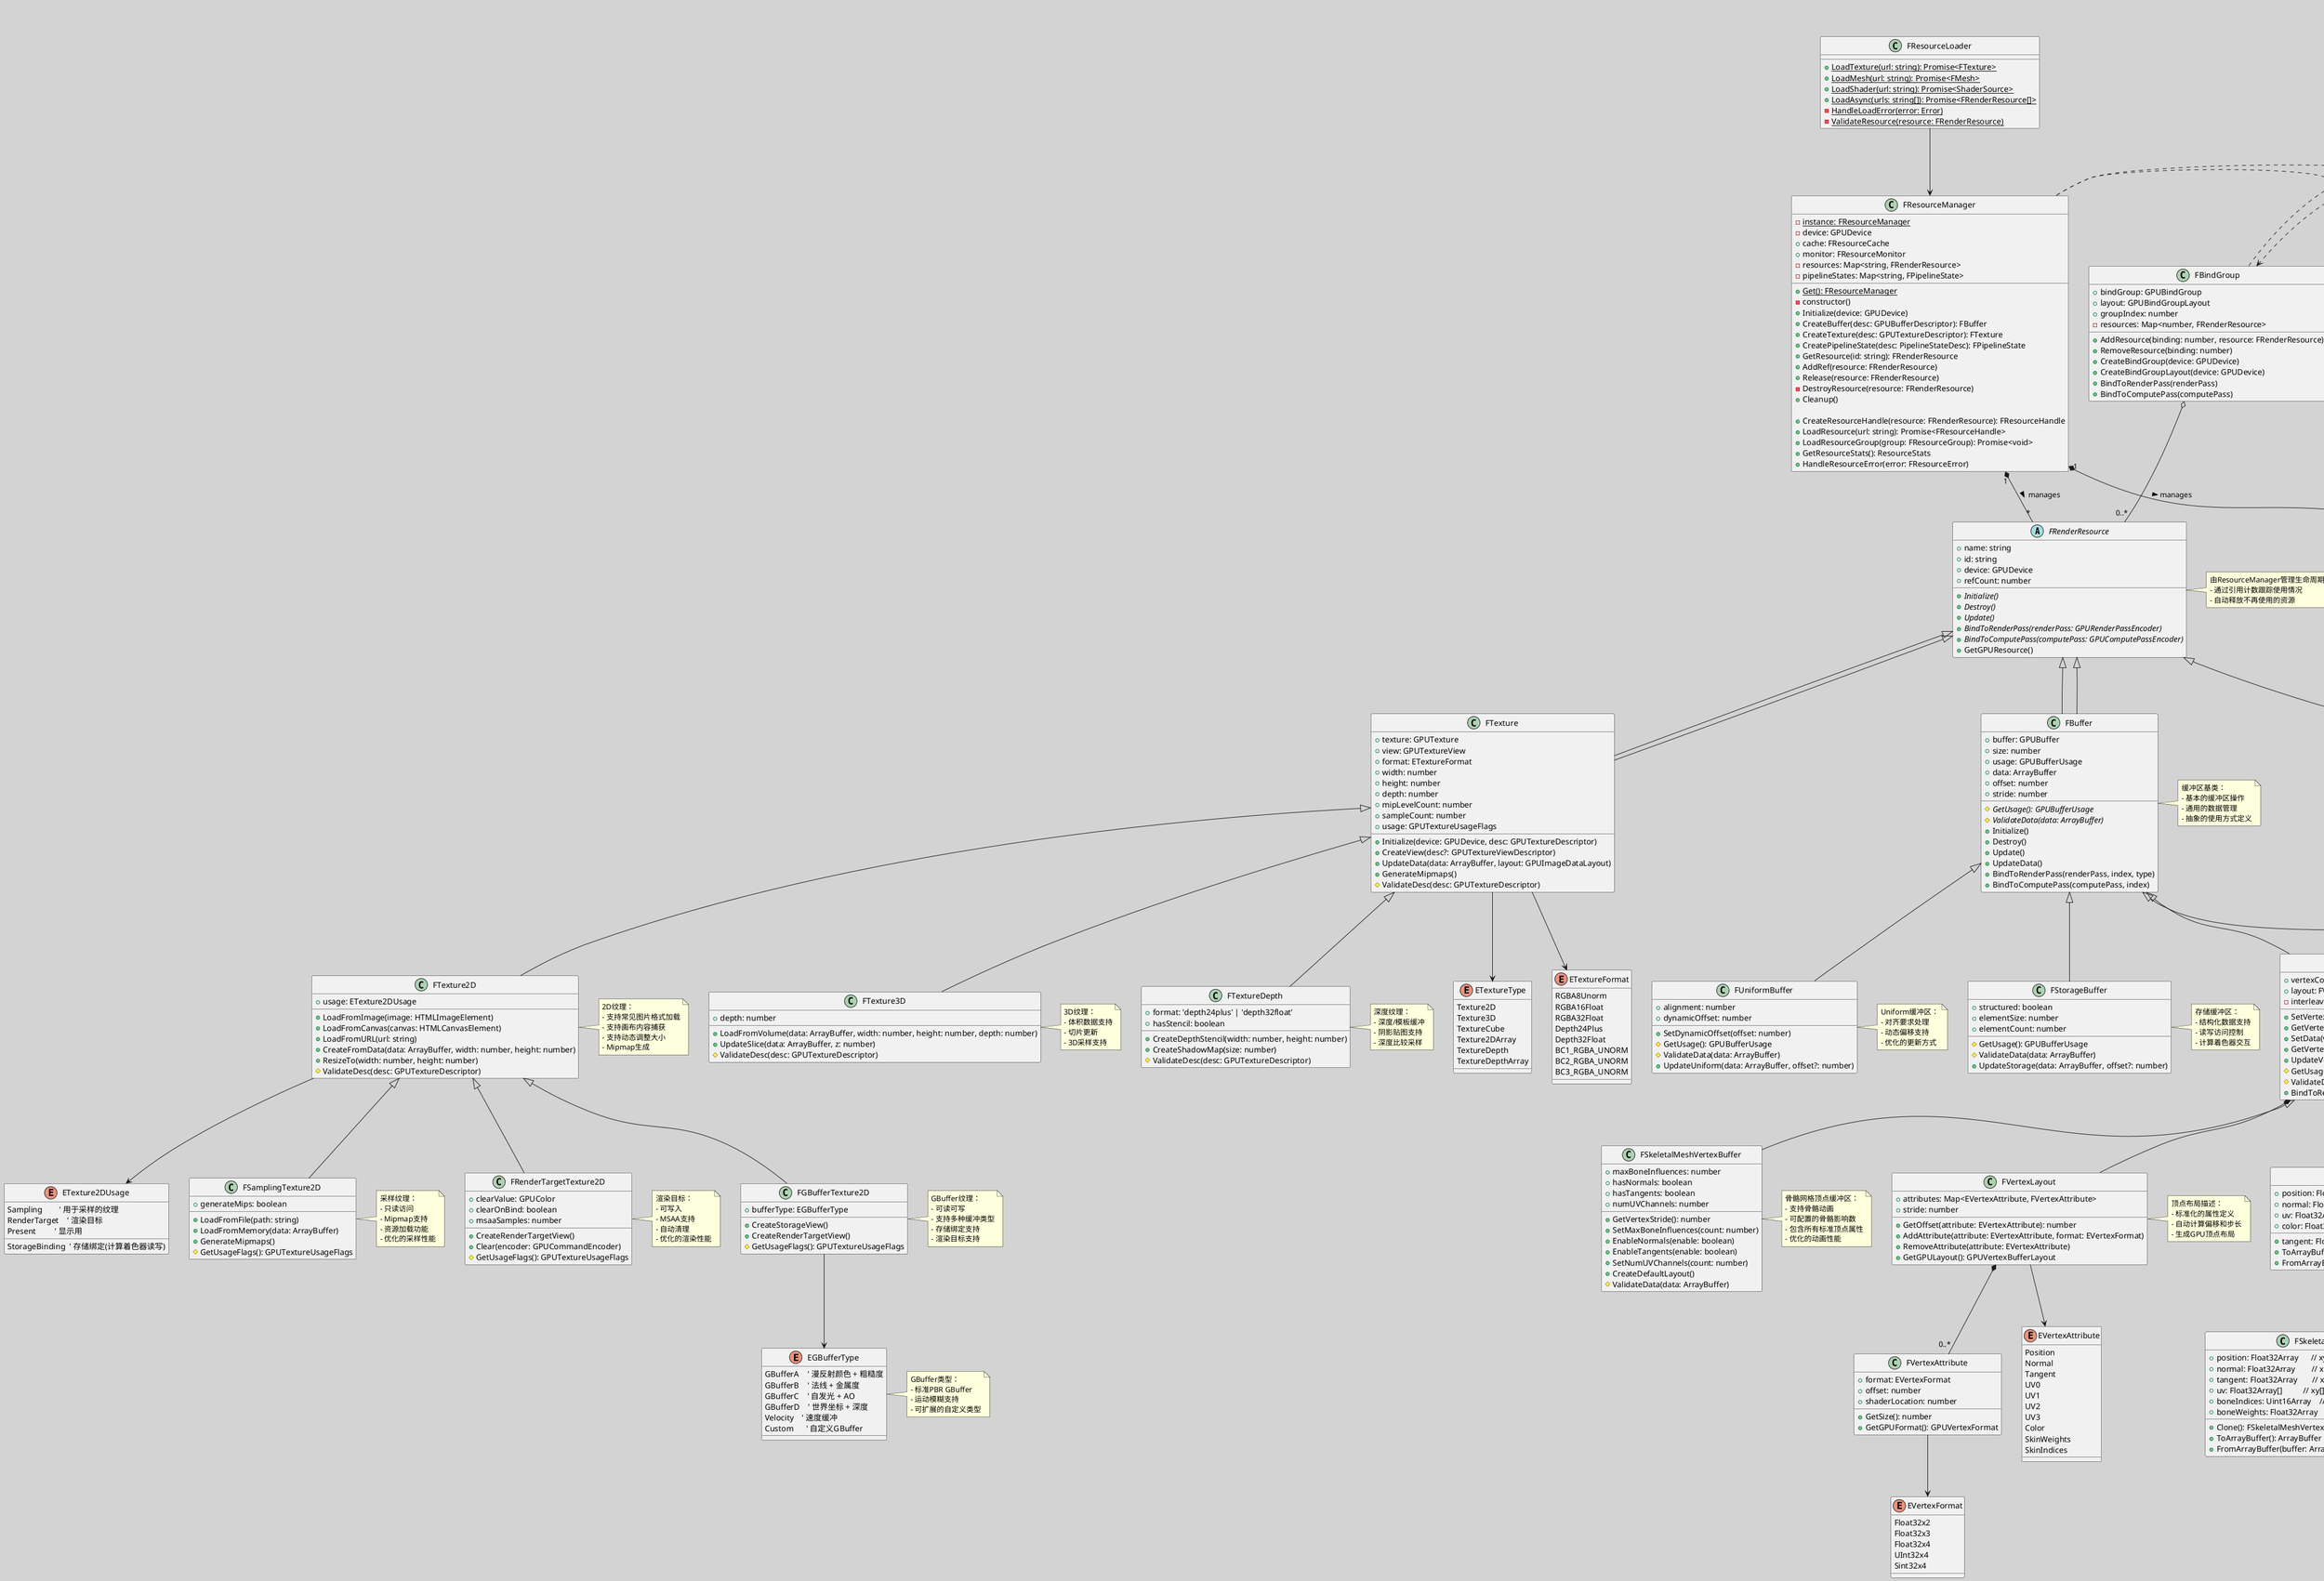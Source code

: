 @startuml Resources
skinparam backgroundColor LightGray
' GPU资源基类
abstract class FRenderResource {
    + name: string
    + id: string
    + device: GPUDevice
    + refCount: number
    + {abstract} Initialize()
    + {abstract} Destroy()
    + {abstract} Update()
    + {abstract} BindToRenderPass(renderPass: GPURenderPassEncoder)
    + {abstract} BindToComputePass(computePass: GPUComputePassEncoder)
    + GetGPUResource()
}

' 资源管理器
class FResourceManager {
    - {static} instance: FResourceManager
    + {static} Get(): FResourceManager
    - device: GPUDevice
    + cache: FResourceCache
    + monitor: FResourceMonitor
    - resources: Map<string, FRenderResource>
    - pipelineStates: Map<string, FPipelineState>
    - constructor()
    + Initialize(device: GPUDevice)
    + CreateBuffer(desc: GPUBufferDescriptor): FBuffer
    + CreateTexture(desc: GPUTextureDescriptor): FTexture
    + CreatePipelineState(desc: PipelineStateDesc): FPipelineState
    + GetResource(id: string): FRenderResource
    + AddRef(resource: FRenderResource)
    + Release(resource: FRenderResource)
    - DestroyResource(resource: FRenderResource)
    + Cleanup()

    + CreateResourceHandle(resource: FRenderResource): FResourceHandle
    + LoadResource(url: string): Promise<FResourceHandle>
    + LoadResourceGroup(group: FResourceGroup): Promise<void>
    + GetResourceStats(): ResourceStats
    + HandleResourceError(error: FResourceError)
}

' 缓冲区资源基类
class FBuffer {
    + buffer: GPUBuffer
    + size: number
    + usage: GPUBufferUsage
    + data: ArrayBuffer
    + offset: number
    + stride: number
    # {abstract} GetUsage(): GPUBufferUsage
    # {abstract} ValidateData(data: ArrayBuffer)
    + Initialize()
    + Destroy()
    + Update()
    + UpdateData()
    + BindToRenderPass(renderPass, index, type)
    + BindToComputePass(computePass, index)
}

' 顶点属性枚举
enum EVertexAttribute {
    Position
    Normal
    Tangent
    UV0
    UV1
    UV2
    UV3
    Color
    SkinWeights
    SkinIndices
}

' 顶点格式枚举
enum EVertexFormat {
    Float32x2
    Float32x3
    Float32x4
    UInt32x4
    Sint32x4
}

' 顶点布局描述
class FVertexLayout {
    + attributes: Map<EVertexAttribute, FVertexAttribute>
    + stride: number
    + GetOffset(attribute: EVertexAttribute): number
    + AddAttribute(attribute: EVertexAttribute, format: EVertexFormat)
    + RemoveAttribute(attribute: EVertexAttribute)
    + GetGPULayout(): GPUVertexBufferLayout
}

' 顶点属性描述
class FVertexAttribute {
    + format: EVertexFormat
    + offset: number
    + shaderLocation: number
    + GetSize(): number
    + GetGPUFormat(): GPUVertexFormat
}

' 标准顶点数据
class FStandardVertex {
    + position: Float32Array  // xyz
    + normal: Float32Array    // xyz
    + tangent: Float32Array   // xyzw (w for handedness)
    + uv: Float32Array[]      // xy for each UV set
    + color: Float32Array     // rgba
    + ToArrayBuffer(): ArrayBuffer
    + FromArrayBuffer(buffer: ArrayBuffer, layout: FVertexLayout)
}

' 修改顶点缓冲区类
class FVertexBuffer {
    + vertexCount: number
    + layout: FVertexLayout
    - interleaved: boolean
    + SetVertexLayout(layout: FVertexLayout)
    + GetVertexCount(): number
    + SetData(vertices: FStandardVertex[])
    + GetVertex(index: number): FStandardVertex
    + UpdateVertex(index: number, vertex: FStandardVertex)
    # GetUsage(): GPUBufferUsage
    # ValidateData(data: ArrayBuffer)
    + BindToRenderPass(renderPass, slot: number)
}

' 索引格式枚举
enum EIndexFormat {
    UInt16
    UInt32
}

' 索引缓冲区
class FIndexBuffer {
    + indexCount: number
    - format: EIndexFormat = EIndexFormat.UInt16
    + maxValue: number
    + GetIndexFormat(): EIndexFormat
    + SetIndexFormat(format: EIndexFormat)
    + GetIndexCount(): number
    + SetData(indices: number[] | Uint16Array | Uint32Array)
    + GetIndex(index: number): number
    + UpdateIndex(index: number, value: number)
    # GetUsage(): GPUBufferUsage
    # ValidateData(data: ArrayBuffer)
    # ValidateIndex(value: number)
    + BindToRenderPass(renderPass)
}

' Uniform缓冲区
class FUniformBuffer {
    + alignment: number
    + dynamicOffset: number
    + SetDynamicOffset(offset: number)
    # GetUsage(): GPUBufferUsage
    # ValidateData(data: ArrayBuffer)
    + UpdateUniform(data: ArrayBuffer, offset?: number)
}

' 存储缓冲区
class FStorageBuffer {
    + structured: boolean
    + elementSize: number
    + elementCount: number
    # GetUsage(): GPUBufferUsage
    # ValidateData(data: ArrayBuffer)
    + UpdateStorage(data: ArrayBuffer, offset?: number)
}

' 纹理相关的设计

' 纹理类型枚举
enum ETextureType {
    Texture2D
    Texture3D
    TextureCube
    Texture2DArray
    TextureDepth
    TextureDepthArray
}

' 纹理格式枚举
enum ETextureFormat {
    RGBA8Unorm
    RGBA16Float
    RGBA32Float
    Depth24Plus
    Depth32Float
    BC1_RGBA_UNORM
    BC2_RGBA_UNORM
    BC3_RGBA_UNORM
}

' 纹理基类
class FTexture {
    + texture: GPUTexture
    + view: GPUTextureView
    + format: ETextureFormat
    + width: number
    + height: number
    + depth: number
    + mipLevelCount: number
    + sampleCount: number
    + usage: GPUTextureUsageFlags
    + Initialize(device: GPUDevice, desc: GPUTextureDescriptor)
    + CreateView(desc?: GPUTextureViewDescriptor)
    + UpdateData(data: ArrayBuffer, layout: GPUImageDataLayout)
    + GenerateMipmaps()
    # ValidateDesc(desc: GPUTextureDescriptor)
}

' 2D纹理相关设计

' 2D纹理用途枚举
enum ETexture2DUsage {
    Sampling        ' 用于采样的纹理
    RenderTarget    ' 渲染目标
    StorageBinding  ' 存储绑定(计算着色器读写)
    Present         ' 显示用
}

' 基础2D纹理
class FTexture2D {
    + usage: ETexture2DUsage
    + LoadFromImage(image: HTMLImageElement)
    + LoadFromCanvas(canvas: HTMLCanvasElement)
    + LoadFromURL(url: string)
    + CreateFromData(data: ArrayBuffer, width: number, height: number)
    + ResizeTo(width: number, height: number)
    # ValidateDesc(desc: GPUTextureDescriptor)
}

' 采样纹理(只读)
class FSamplingTexture2D {
    + generateMips: boolean
    + LoadFromFile(path: string)
    + LoadFromMemory(data: ArrayBuffer)
    + GenerateMipmaps()
    # GetUsageFlags(): GPUTextureUsageFlags
}

' 渲染目标纹理
class FRenderTargetTexture2D {
    + clearValue: GPUColor
    + clearOnBind: boolean
    + msaaSamples: number
    + CreateRenderTargetView()
    + Clear(encoder: GPUCommandEncoder)
    # GetUsageFlags(): GPUTextureUsageFlags
}

' GBuffer纹理
class FGBufferTexture2D {
    + bufferType: EGBufferType
    + CreateStorageView()
    + CreateRenderTargetView()
    # GetUsageFlags(): GPUTextureUsageFlags
}

' GBuffer类型枚举
enum EGBufferType {
    GBufferA    ' 漫反射颜色 + 粗糙度
    GBufferB    ' 法线 + 金属度
    GBufferC    ' 自发光 + AO
    GBufferD    ' 世界坐标 + 深度
    Velocity    ' 速度缓冲
    Custom      ' 自定义GBuffer
}

' 继承关系
FTexture2D <|-- FSamplingTexture2D
FTexture2D <|-- FRenderTargetTexture2D
FTexture2D <|-- FGBufferTexture2D

' 枚举关系
FTexture2D --> ETexture2DUsage
FGBufferTexture2D --> EGBufferType

note right of FSamplingTexture2D
  采样纹理：
  - 只读访问
  - Mipmap支持
  - 资源加载功能
  - 优化的采样性能
end note

note right of FRenderTargetTexture2D
  渲染目标：
  - 可写入
  - MSAA支持
  - 自动清理
  - 优化的渲染性能
end note

note right of FGBufferTexture2D
  GBuffer纹理：
  - 可读可写
  - 支持多种缓冲类型
  - 存储绑定支持
  - 渲染目标支持
end note

note right of EGBufferType
  GBuffer类型：
  - 标准PBR GBuffer
  - 运动模糊支持
  - 可扩展的自定义类型
end note

' 3D纹理
class FTexture3D {
    + depth: number
    + LoadFromVolume(data: ArrayBuffer, width: number, height: number, depth: number)
    + UpdateSlice(data: ArrayBuffer, z: number)
    # ValidateDesc(desc: GPUTextureDescriptor)
}

' 深度纹理
class FTextureDepth {
    + format: 'depth24plus' | 'depth32float'
    + hasStencil: boolean
    + CreateDepthStencil(width: number, height: number)
    + CreateShadowMap(size: number)
    # ValidateDesc(desc: GPUTextureDescriptor)
}

' 采样器类型枚举
enum ESamplerType {
    Linear
    Point
    Anisotropic
    Shadow
    Comparison
}

' 采样器基类
class FSampler {
    + sampler: GPUSampler
    + type: ESamplerType
    + addressModeU: GPUAddressMode
    + addressModeV: GPUAddressMode
    + addressModeW: GPUAddressMode
    + magFilter: GPUFilterMode
    + minFilter: GPUFilterMode
    + mipmapFilter: GPUFilterMode
    + lodMinClamp: number
    + lodMaxClamp: number
    + compare: GPUCompareFunction
    + maxAnisotropy: number
    + Initialize(device: GPUDevice, desc: GPUSamplerDescriptor)
    + {static} CreateLinear(device: GPUDevice): FSampler
    + {static} CreatePoint(device: GPUDevice): FSampler
    + {static} CreateAnisotropic(device: GPUDevice): FSampler
    + {static} CreateShadow(device: GPUDevice): FSampler
}

' 绑定组容器
class FBindGroup {
    + bindGroup: GPUBindGroup
    + layout: GPUBindGroupLayout
    + groupIndex: number
    - resources: Map<number, FRenderResource>
    + AddResource(binding: number, resource: FRenderResource)
    + RemoveResource(binding: number)
    + CreateBindGroup(device: GPUDevice)
    + CreateBindGroupLayout(device: GPUDevice)
    + BindToRenderPass(renderPass)
    + BindToComputePass(computePass)
}

' 渲染管线状态
class FPipelineState {
    + name: string
    + pipeline: GPURenderPipeline | GPUComputePipeline
    + layout: GPUPipelineLayout
    + bindGroupLayouts: GPUBindGroupLayout[]
    + renderState: RenderState
    + vertexState: VertexState
    + fragmentState: FragmentState
    + Initialize(device: GPUDevice)
    + Destroy()
    + CreatePipeline()
    + BindToRenderPass(renderPass)
}

' 顶点状态
class VertexState {
    + bufferLayouts: GPUVertexBufferLayout[]
    + entryPoint: string
    + module: GPUShaderModule
    + GetDescriptor()
}

' 片段状态
class FragmentState {
    + targets: GPUColorTargetState[]
    + entryPoint: string
    + module: GPUShaderModule
    + GetDescriptor()
}

' 渲染状态
class RenderState {
    + depthTest: boolean
    + depthWrite: boolean
    + blending: boolean
    + cullMode: GPUCullMode
    + topology: GPUPrimitiveTopology
    + GetDescriptor()
}

' 材质描述
class MaterialDesc {
    + name: string
    + type: EMaterialType
    + blendMode: EBlendMode
    + uniforms: Map<string, any>
    + defines: Map<string, string>
    + vertexShader: string
    + fragmentShader: string
    + renderState: RenderState
    + Clone()
    + Copy()
    + CreatePipelineState(device: GPUDevice)
    + CreateBindGroups(device: GPUDevice, resources: FRenderResource[])
}

' 着色器模块管理器
class FShaderManager {
    - device: GPUDevice
    - shaderModules: Map<string, GPUShaderModule>
    + GetShaderModule(code: string): GPUShaderModule
    + CreateShaderModule(code: string): GPUShaderModule
    + CompileShader(source: string): string
    + PreprocessShader(source: string, defines: Map<string, string>): string
}

' 着色器源码
class ShaderSource {
    + name: string
    + code: string
    + type: 'vertex' | 'fragment' | 'compute'
    + entry: string
    + defines: Map<string, string>
    + Clone()
    + AddDefine(name: string, value: string)
    + RemoveDefine(name: string)
}

' 着色器变体
class ShaderVariant {
    + source: ShaderSource
    + defines: Map<string, string>
    + compiledCode: string
    + module: GPUShaderModule
    + GetHash(): string
}

' 关系定义
FRenderResource <|-- FBuffer
FRenderResource <|-- FTexture

FBindGroup o-- "0..*" FRenderResource
MaterialDesc *-- RenderState
MaterialDesc ..> FBindGroup
MaterialDesc ..> FPipelineState

FResourceManager "1" *-- "*" FRenderResource : manages >
FResourceManager "1" *-- "*" FPipelineState : manages >

note right of FResourceManager
  负责所有GPU资源的生命周期管理：
  - 创建和销毁
  - 引用计数
  - 资源缓存
  - 内存管理
end note

note right of FRenderResource
  由ResourceManager管理生命周期的GPU资源：
  - 通过引用计数跟踪使用情况
  - 自动释放不再使用的资源
end note

note right of FBindGroup
  资源的逻辑组织容器：
  - 不持有资源所有权
  - 仅引用ResourceManager管理的资源
end note

note right of MaterialDesc
  材质配置描述：
  - 纯数据对象
  - 用于创建实际的渲染资源
end note

note right of FShaderManager
  管理着色器模块的编译和缓存：
  - 着色器变体管理
  - 编译缓存
  - 预处理支持
end note

note right of ShaderSource
  着色器源代码描述：
  - 纯数据对象
  - 支持预处理和宏定义
end note

note right of ShaderVariant
  特定宏定义组合的着色器变体：
  - 缓存编译结果
  - 复用着色器模块
end note

' 修改继承关系
FRenderResource <|-- FBuffer
FBuffer <|-- FVertexBuffer
FBuffer <|-- FIndexBuffer
FBuffer <|-- FUniformBuffer
FBuffer <|-- FStorageBuffer

note right of FBuffer
  缓冲区基类：
  - 基本的缓冲区操作
  - 通用的数据管理
  - 抽象的使用方式定义
end note

note right of FVertexBuffer
  顶点缓冲区：
  - 标准化的顶点格式
  - 交错/非交错数据支持
  - 高效的顶点访问和更新
end note

note right of FIndexBuffer
  索引缓冲区：
  - 默认使用 uint16 格式
  - 自动验证索引范围
  - 根据最大索引值自动选择格式
  - 优化的内存使用
end note

note right of FUniformBuffer
  Uniform缓冲区：
  - 对齐要求处理
  - 动态偏移支持
  - 优化的更新方式
end note

note right of FStorageBuffer
  存储缓冲区：
  - 结构化数据支持
  - 读写访问控制
  - 计算着色器交互
end note

' 关系定义
FVertexBuffer *-- FVertexLayout
FVertexLayout *-- "0..*" FVertexAttribute
FVertexLayout --> EVertexAttribute
FVertexAttribute --> EVertexFormat
FVertexBuffer ..> FStandardVertex

note right of FVertexLayout
  顶点布局描述：
  - 标准化的属性定义
  - 自动计算偏移和步长
  - 生成GPU顶点布局
end note

note right of FStandardVertex
  标准顶点数据结构：
  - 统一的顶点属性
  - 灵活的UV通道
  - 序列化支持
end note

' 添加关系
FIndexBuffer --> EIndexFormat

' 静态网格顶点缓冲区
class FStaticMeshVertexBuffer {
    + hasNormals: boolean
    + hasTangents: boolean
    + numUVChannels: number
    + GetVertexStride(): number
    + EnableNormals(enable: boolean)
    + EnableTangents(enable: boolean)
    + SetNumUVChannels(count: number)
    + CreateDefaultLayout()
    # ValidateData(data: ArrayBuffer)
}

' 骨骼网格顶点缓冲区
class FSkeletalMeshVertexBuffer {
    + maxBoneInfluences: number
    + hasNormals: boolean
    + hasTangents: boolean
    + numUVChannels: number
    + GetVertexStride(): number
    + SetMaxBoneInfluences(count: number)
    + EnableNormals(enable: boolean)
    + EnableTangents(enable: boolean)
    + SetNumUVChannels(count: number)
    + CreateDefaultLayout()
    # ValidateData(data: ArrayBuffer)
}

' 静态网格顶点数据
class FStaticMeshVertex {
    + position: Float32Array      // xyz
    + normal: Float32Array        // xyz
    + tangent: Float32Array       // xyzw
    + uv: Float32Array[]          // xy[]
    + Clone(): FStaticMeshVertex
    + ToArrayBuffer(): ArrayBuffer
    + FromArrayBuffer(buffer: ArrayBuffer, layout: FVertexLayout)
}

' 骨骼网格顶点数据
class FSkeletalMeshVertex {
    + position: Float32Array      // xyz
    + normal: Float32Array        // xyz
    + tangent: Float32Array       // xyzw
    + uv: Float32Array[]          // xy[]
    + boneIndices: Uint16Array    // bone indices
    + boneWeights: Float32Array   // bone weights
    + Clone(): FSkeletalMeshVertex
    + ToArrayBuffer(): ArrayBuffer
    + FromArrayBuffer(buffer: ArrayBuffer, layout: FVertexLayout)
}

' 继承关系
FVertexBuffer <|-- FStaticMeshVertexBuffer
FVertexBuffer <|-- FSkeletalMeshVertexBuffer
FStandardVertex <|-- FStaticMeshVertex
FStandardVertex <|-- FSkeletalMeshVertex

note right of FStaticMeshVertexBuffer
  静态网格顶点缓冲区：
  - 标准的静态网格顶点格式
  - 可选的法线和切线
  - 多UV通道支持
  - 优化的内存布局
end note

note right of FSkeletalMeshVertexBuffer
  骨骼网格顶点缓冲区：
  - 支持骨骼动画
  - 可配置的骨骼影响数
  - 包含所有标准顶点属性
  - 优化的动画性能
end note

note right of FStaticMeshVertex
  静态网格顶点数据：
  - 基础几何属性
  - 可选的法线和切线
  - 灵活的UV集
  - 紧凑的内存布局
end note

note right of FSkeletalMeshVertex
  骨骼网格顶点数据：
  - 包含骨骼权重和索引
  - 完整的顶点属性
  - 动画数据支持
  - 高效的数据访问
end note

' 继承关系
FRenderResource <|-- FTexture
FTexture <|-- FTexture2D
FTexture <|-- FTexture3D
FTexture <|-- FTextureDepth
FRenderResource <|-- FSampler

' 枚举关系
FTexture --> ETextureType
FTexture --> ETextureFormat
FSampler --> ESamplerType

note right of FTexture2D
  2D纹理：
  - 支持常见图片格式加载
  - 支持画布内容捕获
  - 支持动态调整大小
  - Mipmap生成
end note

note right of FTexture3D
  3D纹理：
  - 体积数据支持
  - 切片更新
  - 3D采样支持
end note

note right of FTextureDepth
  深度纹理：
  - 深度/模板缓冲
  - 阴影贴图支持
  - 深度比较采样
end note

note right of FSampler
  采样器：
  - 常用采样模式预设
  - 各向异性过滤支持
  - 深度比较功能
  - 自定义采样参数
end note

' 在资源管理器部分添加单例模式相关设计

note right of FResourceManager
  单例模式：
  - 全局唯一的资源管理器实例
  - 统一的资源创建和管理
  - 集中的生命周期控制
end note


' 资源加载和缓存系统
class FResourceLoader {
    + {static} LoadTexture(url: string): Promise<FTexture>
    + {static} LoadMesh(url: string): Promise<FMesh>
    + {static} LoadShader(url: string): Promise<ShaderSource>
    + {static} LoadAsync(urls: string[]): Promise<FRenderResource[]>
    - {static} HandleLoadError(error: Error)
    - {static} ValidateResource(resource: FRenderResource)
}

FResourceLoader --> FResourceManager

@enduml

